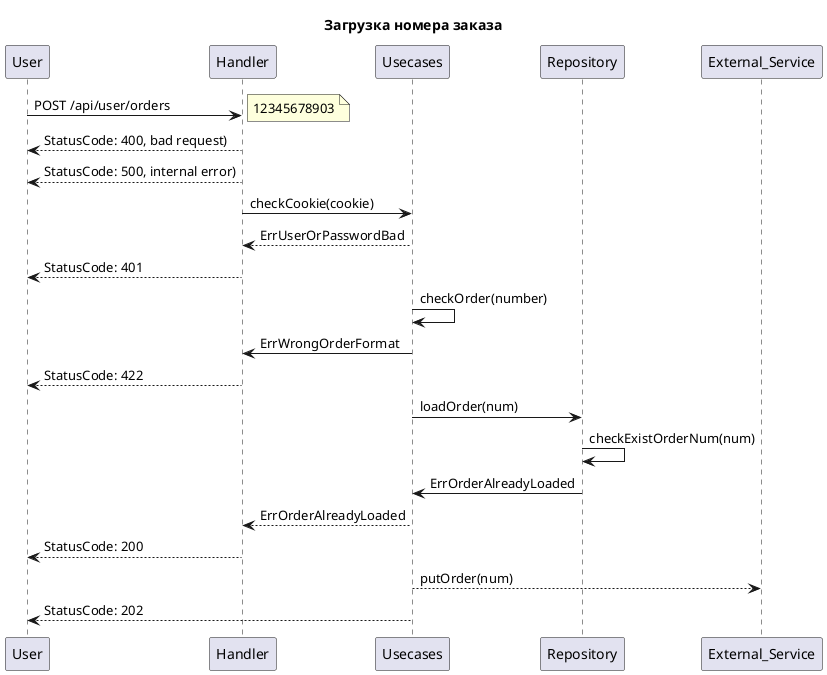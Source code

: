 @startuml
'https://plantuml.com/sequence-diagram

title
Загрузка номера заказа
end title
User -> Handler: POST /api/user/orders
note right
12345678903
end note
Handler --> User: StatusCode: 400, bad request)
Handler --> User: StatusCode: 500, internal error)

Handler -> Usecases: checkCookie(cookie)
Usecases --> Handler: ErrUserOrPasswordBad
Handler --> User: StatusCode: 401

Usecases -> Usecases: checkOrder(number)
Usecases -> Handler: ErrWrongOrderFormat
Handler --> User: StatusCode: 422
Usecases -> Repository: loadOrder(num)
Repository -> Repository: checkExistOrderNum(num)
Repository -> Usecases: ErrOrderAlreadyLoaded
Usecases --> Handler: ErrOrderAlreadyLoaded
Handler --> User: StatusCode: 200
Usecases --> External_Service: putOrder(num)
Usecases --> User: StatusCode: 202

@enduml
